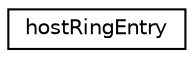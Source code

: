digraph "Graphical Class Hierarchy"
{
 // LATEX_PDF_SIZE
  edge [fontname="Helvetica",fontsize="10",labelfontname="Helvetica",labelfontsize="10"];
  node [fontname="Helvetica",fontsize="10",shape=record];
  rankdir="LR";
  Node0 [label="hostRingEntry",height=0.2,width=0.4,color="black", fillcolor="white", style="filled",URL="$structhostRingEntry.html",tooltip=" "];
}
